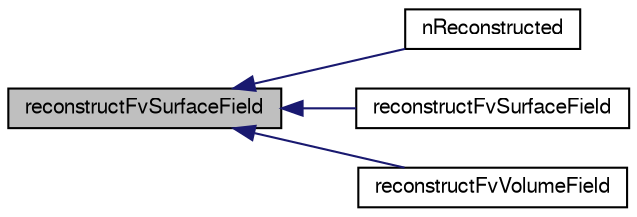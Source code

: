 digraph "reconstructFvSurfaceField"
{
  bgcolor="transparent";
  edge [fontname="FreeSans",fontsize="10",labelfontname="FreeSans",labelfontsize="10"];
  node [fontname="FreeSans",fontsize="10",shape=record];
  rankdir="LR";
  Node380 [label="reconstructFvSurfaceField",height=0.2,width=0.4,color="black", fillcolor="grey75", style="filled", fontcolor="black"];
  Node380 -> Node381 [dir="back",color="midnightblue",fontsize="10",style="solid",fontname="FreeSans"];
  Node381 [label="nReconstructed",height=0.2,width=0.4,color="black",URL="$a28646.html#ab2292d4054820892410d1ff742d3e6fc",tooltip="Return number of fields reconstructed. "];
  Node380 -> Node382 [dir="back",color="midnightblue",fontsize="10",style="solid",fontname="FreeSans"];
  Node382 [label="reconstructFvSurfaceField",height=0.2,width=0.4,color="black",URL="$a28646.html#a16ca9e280b5d23a9c58f8c2ca795d6b1"];
  Node380 -> Node383 [dir="back",color="midnightblue",fontsize="10",style="solid",fontname="FreeSans"];
  Node383 [label="reconstructFvVolumeField",height=0.2,width=0.4,color="black",URL="$a28646.html#ac9f71bb00624f26cb4146802a26f7226"];
}
